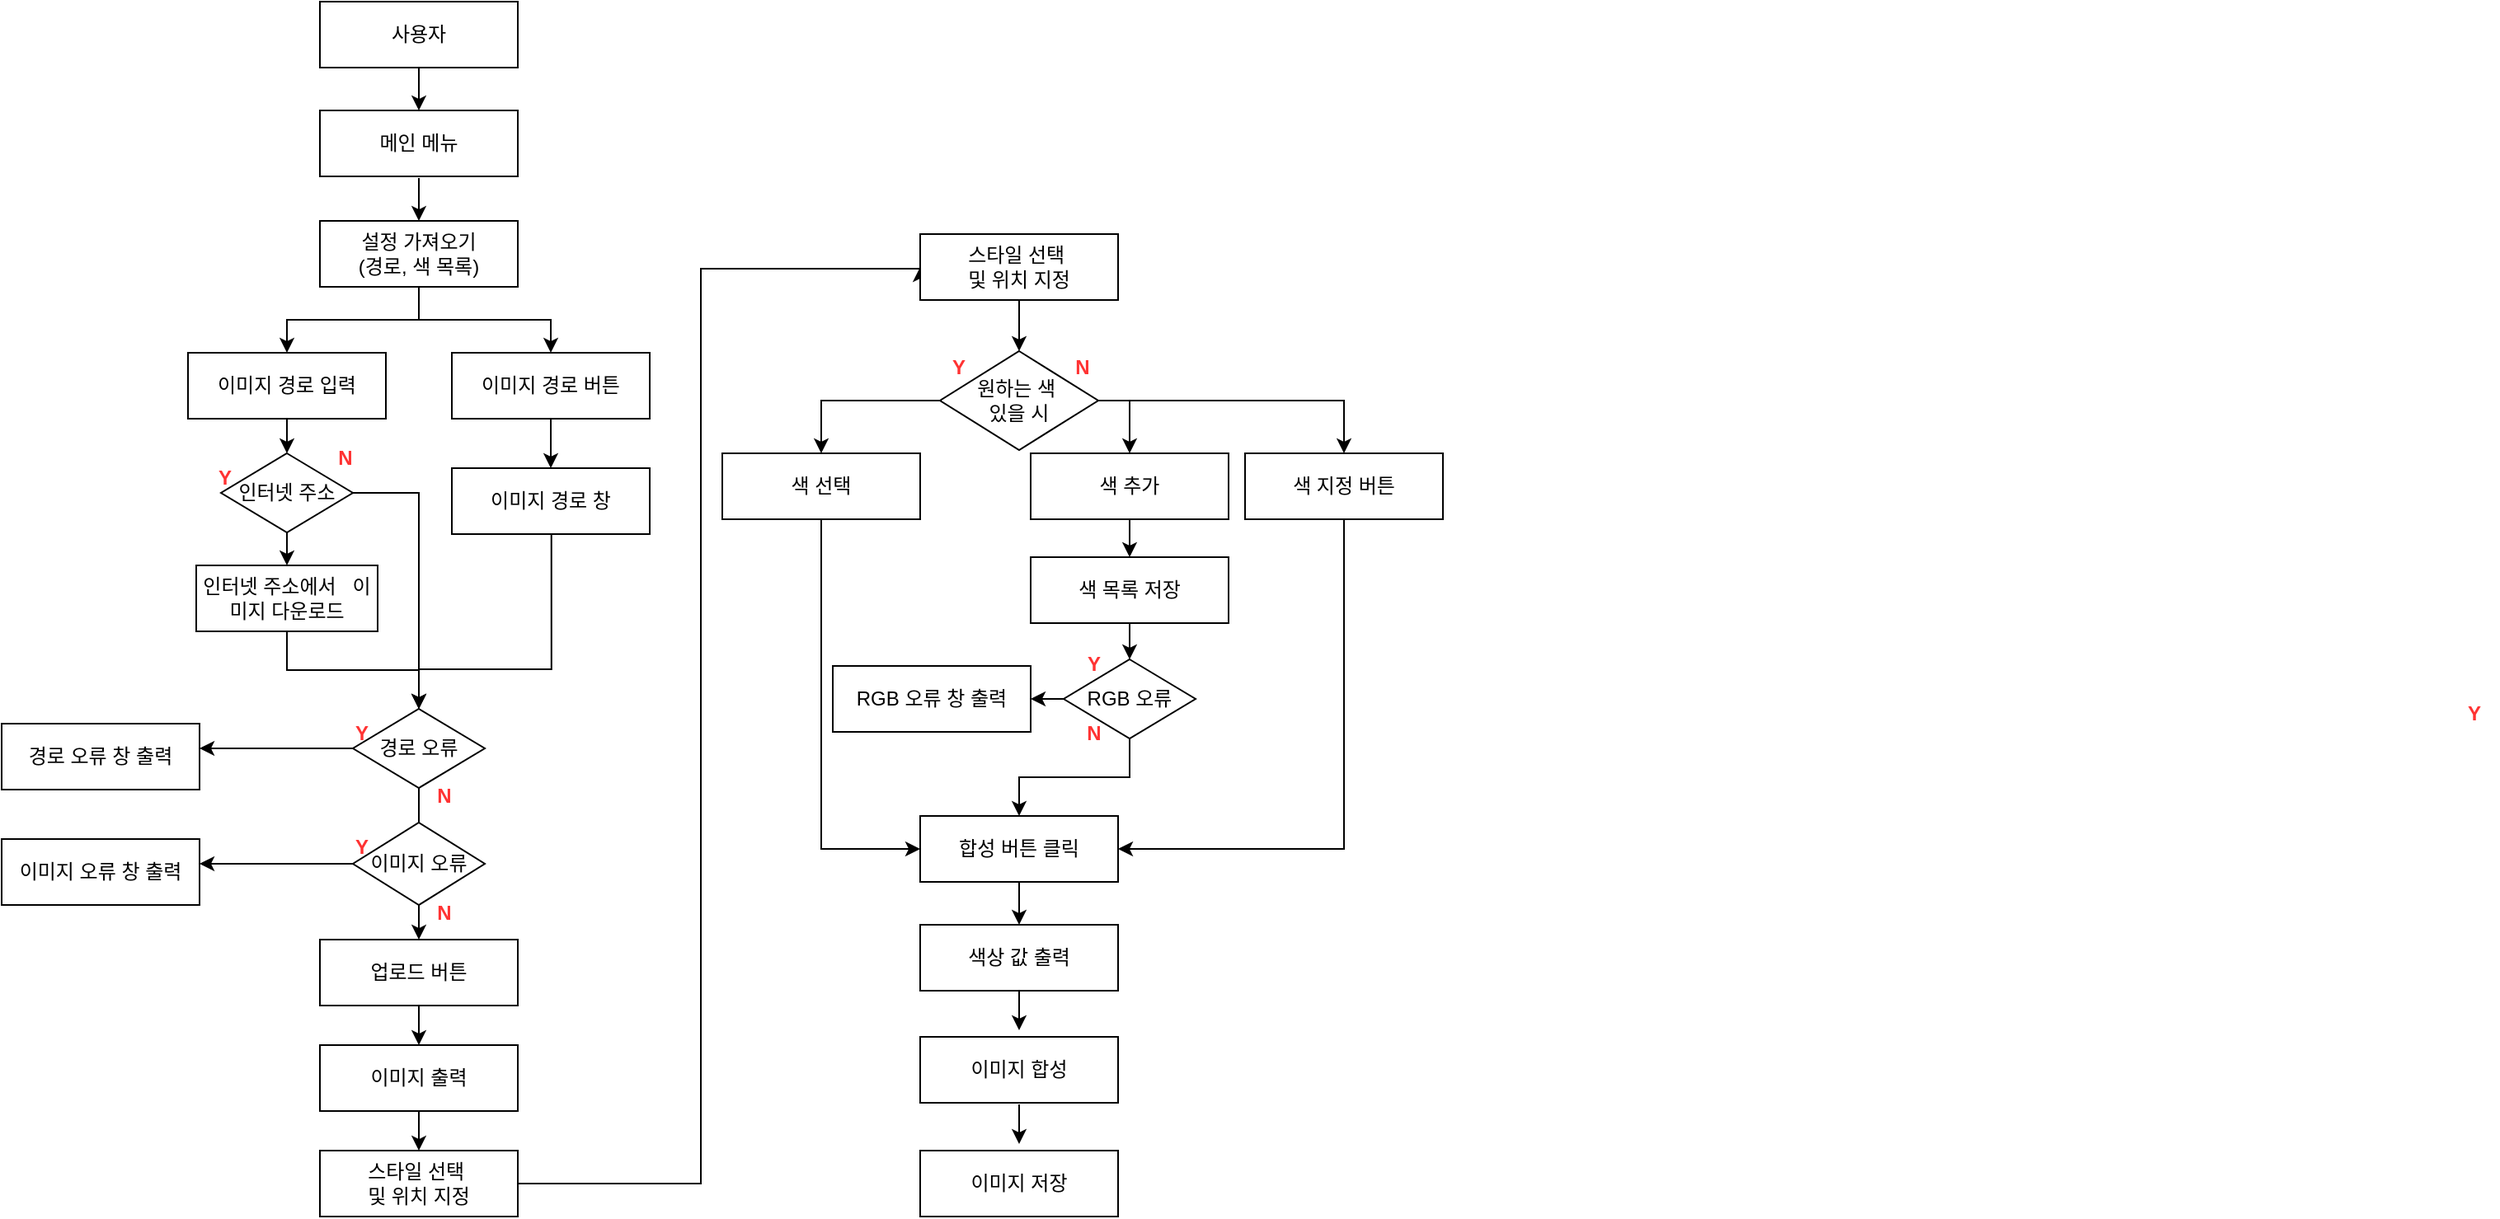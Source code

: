 <mxfile version="24.4.8" type="device">
  <diagram id="C5RBs43oDa-KdzZeNtuy" name="Page-1">
    <mxGraphModel dx="1195" dy="615" grid="1" gridSize="10" guides="1" tooltips="1" connect="1" arrows="1" fold="1" page="1" pageScale="1" pageWidth="827" pageHeight="1169" math="0" shadow="0">
      <root>
        <mxCell id="WIyWlLk6GJQsqaUBKTNV-0" />
        <mxCell id="WIyWlLk6GJQsqaUBKTNV-1" parent="WIyWlLk6GJQsqaUBKTNV-0" />
        <mxCell id="WIyWlLk6GJQsqaUBKTNV-3" value="메인 메뉴" style="rounded=1;whiteSpace=wrap;html=1;fontSize=12;glass=0;strokeWidth=1;shadow=0;arcSize=0;" parent="WIyWlLk6GJQsqaUBKTNV-1" vertex="1">
          <mxGeometry x="239" y="89" width="120" height="40" as="geometry" />
        </mxCell>
        <mxCell id="F_xe7TbDROOYynbk2gJU-1" value="이미지 경로 버튼" style="rounded=1;whiteSpace=wrap;html=1;fontSize=12;glass=0;strokeWidth=1;shadow=0;arcSize=0;" parent="WIyWlLk6GJQsqaUBKTNV-1" vertex="1">
          <mxGeometry x="319" y="236" width="120" height="40" as="geometry" />
        </mxCell>
        <mxCell id="F_xe7TbDROOYynbk2gJU-11" style="edgeStyle=orthogonalEdgeStyle;rounded=0;orthogonalLoop=1;jettySize=auto;html=1;exitX=0.503;exitY=0.95;exitDx=0;exitDy=0;entryX=0.5;entryY=0;entryDx=0;entryDy=0;exitPerimeter=0;" parent="WIyWlLk6GJQsqaUBKTNV-1" source="F_xe7TbDROOYynbk2gJU-4" edge="1">
          <mxGeometry relative="1" as="geometry">
            <mxPoint x="379" y="348" as="sourcePoint" />
            <mxPoint x="299" y="452" as="targetPoint" />
            <Array as="points">
              <mxPoint x="379" y="428" />
              <mxPoint x="299" y="428" />
            </Array>
          </mxGeometry>
        </mxCell>
        <mxCell id="F_xe7TbDROOYynbk2gJU-4" value="이미지 경로 창" style="rounded=1;whiteSpace=wrap;html=1;fontSize=12;glass=0;strokeWidth=1;shadow=0;arcSize=0;" parent="WIyWlLk6GJQsqaUBKTNV-1" vertex="1">
          <mxGeometry x="319" y="306" width="120" height="40" as="geometry" />
        </mxCell>
        <mxCell id="F_xe7TbDROOYynbk2gJU-7" value="" style="endArrow=classic;html=1;rounded=0;exitX=0.5;exitY=1;exitDx=0;exitDy=0;entryX=0.5;entryY=0;entryDx=0;entryDy=0;" parent="WIyWlLk6GJQsqaUBKTNV-1" source="F_xe7TbDROOYynbk2gJU-1" target="F_xe7TbDROOYynbk2gJU-4" edge="1">
          <mxGeometry width="50" height="50" relative="1" as="geometry">
            <mxPoint x="469" y="485" as="sourcePoint" />
            <mxPoint x="519" y="435" as="targetPoint" />
          </mxGeometry>
        </mxCell>
        <mxCell id="cR3Bwys2uu89FO36zkq3-2" style="edgeStyle=orthogonalEdgeStyle;rounded=0;orthogonalLoop=1;jettySize=auto;html=1;exitX=0.5;exitY=1;exitDx=0;exitDy=0;entryX=0.5;entryY=0;entryDx=0;entryDy=0;" parent="WIyWlLk6GJQsqaUBKTNV-1" source="F_xe7TbDROOYynbk2gJU-8" target="cR3Bwys2uu89FO36zkq3-0" edge="1">
          <mxGeometry relative="1" as="geometry" />
        </mxCell>
        <mxCell id="F_xe7TbDROOYynbk2gJU-8" value="이미지 경로 입력" style="rounded=1;whiteSpace=wrap;html=1;fontSize=12;glass=0;strokeWidth=1;shadow=0;arcSize=0;" parent="WIyWlLk6GJQsqaUBKTNV-1" vertex="1">
          <mxGeometry x="159" y="236" width="120" height="40" as="geometry" />
        </mxCell>
        <mxCell id="F_xe7TbDROOYynbk2gJU-18" style="edgeStyle=orthogonalEdgeStyle;rounded=0;orthogonalLoop=1;jettySize=auto;html=1;exitX=0;exitY=0.5;exitDx=0;exitDy=0;entryX=1;entryY=0.5;entryDx=0;entryDy=0;" parent="WIyWlLk6GJQsqaUBKTNV-1" source="F_xe7TbDROOYynbk2gJU-9" edge="1">
          <mxGeometry relative="1" as="geometry">
            <mxPoint x="166" y="476" as="targetPoint" />
          </mxGeometry>
        </mxCell>
        <mxCell id="F_xe7TbDROOYynbk2gJU-21" style="edgeStyle=orthogonalEdgeStyle;rounded=0;orthogonalLoop=1;jettySize=auto;html=1;exitX=0.5;exitY=1;exitDx=0;exitDy=0;entryX=0.5;entryY=0;entryDx=0;entryDy=0;" parent="WIyWlLk6GJQsqaUBKTNV-1" source="F_xe7TbDROOYynbk2gJU-9" edge="1">
          <mxGeometry relative="1" as="geometry">
            <mxPoint x="299" y="560" as="targetPoint" />
          </mxGeometry>
        </mxCell>
        <mxCell id="F_xe7TbDROOYynbk2gJU-9" value="경로 오류" style="rhombus;whiteSpace=wrap;html=1;" parent="WIyWlLk6GJQsqaUBKTNV-1" vertex="1">
          <mxGeometry x="259" y="452" width="80" height="48" as="geometry" />
        </mxCell>
        <mxCell id="F_xe7TbDROOYynbk2gJU-14" value="Y" style="text;html=1;align=center;verticalAlign=middle;resizable=0;points=[];autosize=1;fontColor=#FF3333;fontStyle=1" parent="WIyWlLk6GJQsqaUBKTNV-1" vertex="1">
          <mxGeometry x="249" y="452" width="30" height="30" as="geometry" />
        </mxCell>
        <mxCell id="F_xe7TbDROOYynbk2gJU-16" value="경로 오류 창 출력" style="rounded=0;whiteSpace=wrap;html=1;" parent="WIyWlLk6GJQsqaUBKTNV-1" vertex="1">
          <mxGeometry x="46" y="461" width="120" height="40" as="geometry" />
        </mxCell>
        <mxCell id="F_xe7TbDROOYynbk2gJU-19" value="N" style="text;html=1;align=center;verticalAlign=middle;resizable=0;points=[];autosize=1;fontColor=#FF3333;fontStyle=1" parent="WIyWlLk6GJQsqaUBKTNV-1" vertex="1">
          <mxGeometry x="299" y="490" width="30" height="30" as="geometry" />
        </mxCell>
        <mxCell id="F_xe7TbDROOYynbk2gJU-24" style="edgeStyle=orthogonalEdgeStyle;rounded=0;orthogonalLoop=1;jettySize=auto;html=1;exitX=0;exitY=0.5;exitDx=0;exitDy=0;entryX=1;entryY=0.5;entryDx=0;entryDy=0;" parent="WIyWlLk6GJQsqaUBKTNV-1" source="F_xe7TbDROOYynbk2gJU-22" edge="1">
          <mxGeometry relative="1" as="geometry">
            <mxPoint x="166" y="546" as="targetPoint" />
          </mxGeometry>
        </mxCell>
        <mxCell id="F_xe7TbDROOYynbk2gJU-33" style="edgeStyle=orthogonalEdgeStyle;rounded=0;orthogonalLoop=1;jettySize=auto;html=1;exitX=0.5;exitY=1;exitDx=0;exitDy=0;entryX=0.5;entryY=0;entryDx=0;entryDy=0;" parent="WIyWlLk6GJQsqaUBKTNV-1" source="F_xe7TbDROOYynbk2gJU-22" target="F_xe7TbDROOYynbk2gJU-32" edge="1">
          <mxGeometry relative="1" as="geometry" />
        </mxCell>
        <mxCell id="F_xe7TbDROOYynbk2gJU-22" value="이미지 오류" style="rhombus;whiteSpace=wrap;html=1;" parent="WIyWlLk6GJQsqaUBKTNV-1" vertex="1">
          <mxGeometry x="259" y="521" width="80" height="50" as="geometry" />
        </mxCell>
        <mxCell id="F_xe7TbDROOYynbk2gJU-23" value="이미지 오류 창 출력" style="rounded=0;whiteSpace=wrap;html=1;" parent="WIyWlLk6GJQsqaUBKTNV-1" vertex="1">
          <mxGeometry x="46" y="531" width="120" height="40" as="geometry" />
        </mxCell>
        <mxCell id="F_xe7TbDROOYynbk2gJU-27" style="edgeStyle=orthogonalEdgeStyle;rounded=0;orthogonalLoop=1;jettySize=auto;html=1;exitX=0.5;exitY=1;exitDx=0;exitDy=0;entryX=0.5;entryY=0;entryDx=0;entryDy=0;" parent="WIyWlLk6GJQsqaUBKTNV-1" source="F_xe7TbDROOYynbk2gJU-26" target="WIyWlLk6GJQsqaUBKTNV-3" edge="1">
          <mxGeometry relative="1" as="geometry" />
        </mxCell>
        <mxCell id="F_xe7TbDROOYynbk2gJU-26" value="사용자" style="rounded=1;whiteSpace=wrap;html=1;fontSize=12;glass=0;strokeWidth=1;shadow=0;arcSize=0;" parent="WIyWlLk6GJQsqaUBKTNV-1" vertex="1">
          <mxGeometry x="239" y="23" width="120" height="40" as="geometry" />
        </mxCell>
        <mxCell id="F_xe7TbDROOYynbk2gJU-30" value="Y" style="text;html=1;align=center;verticalAlign=middle;resizable=0;points=[];autosize=1;fontColor=#FF3333;fontStyle=1" parent="WIyWlLk6GJQsqaUBKTNV-1" vertex="1">
          <mxGeometry x="249" y="521" width="30" height="30" as="geometry" />
        </mxCell>
        <mxCell id="F_xe7TbDROOYynbk2gJU-31" value="N" style="text;html=1;align=center;verticalAlign=middle;resizable=0;points=[];autosize=1;fontColor=#FF3333;fontStyle=1" parent="WIyWlLk6GJQsqaUBKTNV-1" vertex="1">
          <mxGeometry x="299" y="561" width="30" height="30" as="geometry" />
        </mxCell>
        <mxCell id="UBPW31hqqWJ9olv7ByWD-2" style="edgeStyle=orthogonalEdgeStyle;rounded=0;orthogonalLoop=1;jettySize=auto;html=1;exitX=0.5;exitY=1;exitDx=0;exitDy=0;entryX=0.5;entryY=0;entryDx=0;entryDy=0;" parent="WIyWlLk6GJQsqaUBKTNV-1" source="F_xe7TbDROOYynbk2gJU-32" target="UBPW31hqqWJ9olv7ByWD-1" edge="1">
          <mxGeometry relative="1" as="geometry">
            <mxPoint x="299.276" y="646" as="targetPoint" />
          </mxGeometry>
        </mxCell>
        <mxCell id="F_xe7TbDROOYynbk2gJU-32" value="업로드 버튼" style="rounded=0;whiteSpace=wrap;html=1;" parent="WIyWlLk6GJQsqaUBKTNV-1" vertex="1">
          <mxGeometry x="239" y="592" width="120" height="40" as="geometry" />
        </mxCell>
        <mxCell id="cR3Bwys2uu89FO36zkq3-9" style="edgeStyle=orthogonalEdgeStyle;rounded=0;orthogonalLoop=1;jettySize=auto;html=1;exitX=1;exitY=0.5;exitDx=0;exitDy=0;entryX=0.5;entryY=0;entryDx=0;entryDy=0;" parent="WIyWlLk6GJQsqaUBKTNV-1" source="cR3Bwys2uu89FO36zkq3-0" target="F_xe7TbDROOYynbk2gJU-9" edge="1">
          <mxGeometry relative="1" as="geometry" />
        </mxCell>
        <mxCell id="cR3Bwys2uu89FO36zkq3-10" style="edgeStyle=orthogonalEdgeStyle;rounded=0;orthogonalLoop=1;jettySize=auto;html=1;exitX=0.5;exitY=1;exitDx=0;exitDy=0;entryX=0.5;entryY=0;entryDx=0;entryDy=0;" parent="WIyWlLk6GJQsqaUBKTNV-1" source="cR3Bwys2uu89FO36zkq3-0" target="cR3Bwys2uu89FO36zkq3-4" edge="1">
          <mxGeometry relative="1" as="geometry" />
        </mxCell>
        <mxCell id="cR3Bwys2uu89FO36zkq3-0" value="인터넷 주소" style="rhombus;whiteSpace=wrap;html=1;" parent="WIyWlLk6GJQsqaUBKTNV-1" vertex="1">
          <mxGeometry x="179" y="297" width="80" height="48" as="geometry" />
        </mxCell>
        <mxCell id="cR3Bwys2uu89FO36zkq3-3" value="Y" style="text;html=1;align=center;verticalAlign=middle;resizable=0;points=[];autosize=1;fontColor=#FF3333;fontStyle=1" parent="WIyWlLk6GJQsqaUBKTNV-1" vertex="1">
          <mxGeometry x="166" y="297" width="30" height="30" as="geometry" />
        </mxCell>
        <mxCell id="cR3Bwys2uu89FO36zkq3-11" style="edgeStyle=orthogonalEdgeStyle;rounded=0;orthogonalLoop=1;jettySize=auto;html=1;exitX=0.5;exitY=1;exitDx=0;exitDy=0;entryX=0.5;entryY=0;entryDx=0;entryDy=0;" parent="WIyWlLk6GJQsqaUBKTNV-1" source="cR3Bwys2uu89FO36zkq3-4" target="F_xe7TbDROOYynbk2gJU-9" edge="1">
          <mxGeometry relative="1" as="geometry" />
        </mxCell>
        <mxCell id="cR3Bwys2uu89FO36zkq3-4" value="인터넷 주소에서&amp;nbsp; &amp;nbsp;이미지 다운로드" style="rounded=1;whiteSpace=wrap;html=1;fontSize=12;glass=0;strokeWidth=1;shadow=0;arcSize=0;" parent="WIyWlLk6GJQsqaUBKTNV-1" vertex="1">
          <mxGeometry x="164" y="365" width="110" height="40" as="geometry" />
        </mxCell>
        <mxCell id="cR3Bwys2uu89FO36zkq3-8" value="N" style="text;html=1;align=center;verticalAlign=middle;resizable=0;points=[];autosize=1;fontColor=#FF3333;fontStyle=1" parent="WIyWlLk6GJQsqaUBKTNV-1" vertex="1">
          <mxGeometry x="239" y="285" width="30" height="30" as="geometry" />
        </mxCell>
        <mxCell id="UBPW31hqqWJ9olv7ByWD-1" value="이미지 출력" style="rounded=0;whiteSpace=wrap;html=1;" parent="WIyWlLk6GJQsqaUBKTNV-1" vertex="1">
          <mxGeometry x="239" y="656" width="120" height="40" as="geometry" />
        </mxCell>
        <mxCell id="UBPW31hqqWJ9olv7ByWD-4" style="edgeStyle=orthogonalEdgeStyle;rounded=0;orthogonalLoop=1;jettySize=auto;html=1;exitX=0.5;exitY=1;exitDx=0;exitDy=0;entryX=0.5;entryY=0;entryDx=0;entryDy=0;" parent="WIyWlLk6GJQsqaUBKTNV-1" target="UBPW31hqqWJ9olv7ByWD-5" edge="1">
          <mxGeometry relative="1" as="geometry">
            <mxPoint x="299.276" y="710" as="targetPoint" />
            <mxPoint x="299" y="696" as="sourcePoint" />
          </mxGeometry>
        </mxCell>
        <mxCell id="UBPW31hqqWJ9olv7ByWD-7" style="edgeStyle=orthogonalEdgeStyle;rounded=0;orthogonalLoop=1;jettySize=auto;html=1;exitX=1;exitY=0.5;exitDx=0;exitDy=0;entryX=0;entryY=0.5;entryDx=0;entryDy=0;" parent="WIyWlLk6GJQsqaUBKTNV-1" source="UBPW31hqqWJ9olv7ByWD-5" target="UBPW31hqqWJ9olv7ByWD-6" edge="1">
          <mxGeometry relative="1" as="geometry">
            <Array as="points">
              <mxPoint x="470" y="740" />
              <mxPoint x="470" y="185" />
              <mxPoint x="603" y="185" />
            </Array>
          </mxGeometry>
        </mxCell>
        <mxCell id="UBPW31hqqWJ9olv7ByWD-5" value="스타일 선택&amp;nbsp;&lt;div&gt;및 위치 지정&lt;/div&gt;" style="rounded=0;whiteSpace=wrap;html=1;" parent="WIyWlLk6GJQsqaUBKTNV-1" vertex="1">
          <mxGeometry x="239" y="720" width="120" height="40" as="geometry" />
        </mxCell>
        <mxCell id="UBPW31hqqWJ9olv7ByWD-16" style="edgeStyle=orthogonalEdgeStyle;rounded=0;orthogonalLoop=1;jettySize=auto;html=1;exitX=0.5;exitY=1;exitDx=0;exitDy=0;entryX=0.5;entryY=0;entryDx=0;entryDy=0;" parent="WIyWlLk6GJQsqaUBKTNV-1" source="UBPW31hqqWJ9olv7ByWD-6" target="UBPW31hqqWJ9olv7ByWD-13" edge="1">
          <mxGeometry relative="1" as="geometry" />
        </mxCell>
        <mxCell id="UBPW31hqqWJ9olv7ByWD-6" value="스타일 선택&amp;nbsp;&lt;div&gt;및 위치 지정&lt;/div&gt;" style="rounded=0;whiteSpace=wrap;html=1;" parent="WIyWlLk6GJQsqaUBKTNV-1" vertex="1">
          <mxGeometry x="603" y="164" width="120" height="40" as="geometry" />
        </mxCell>
        <mxCell id="PwpC6K-hRTQMMS9QJGnX-9" style="edgeStyle=orthogonalEdgeStyle;rounded=0;orthogonalLoop=1;jettySize=auto;html=1;exitX=1;exitY=0.5;exitDx=0;exitDy=0;entryX=0.5;entryY=0;entryDx=0;entryDy=0;" edge="1" parent="WIyWlLk6GJQsqaUBKTNV-1" source="UBPW31hqqWJ9olv7ByWD-13" target="UBPW31hqqWJ9olv7ByWD-21">
          <mxGeometry relative="1" as="geometry" />
        </mxCell>
        <mxCell id="PwpC6K-hRTQMMS9QJGnX-10" style="edgeStyle=orthogonalEdgeStyle;rounded=0;orthogonalLoop=1;jettySize=auto;html=1;exitX=1;exitY=0.5;exitDx=0;exitDy=0;entryX=0.5;entryY=0;entryDx=0;entryDy=0;" edge="1" parent="WIyWlLk6GJQsqaUBKTNV-1" source="UBPW31hqqWJ9olv7ByWD-13" target="UBPW31hqqWJ9olv7ByWD-24">
          <mxGeometry relative="1" as="geometry" />
        </mxCell>
        <mxCell id="PwpC6K-hRTQMMS9QJGnX-18" style="edgeStyle=orthogonalEdgeStyle;rounded=0;orthogonalLoop=1;jettySize=auto;html=1;exitX=0;exitY=0.5;exitDx=0;exitDy=0;entryX=0.5;entryY=0;entryDx=0;entryDy=0;" edge="1" parent="WIyWlLk6GJQsqaUBKTNV-1" source="UBPW31hqqWJ9olv7ByWD-13" target="UBPW31hqqWJ9olv7ByWD-18">
          <mxGeometry relative="1" as="geometry" />
        </mxCell>
        <mxCell id="UBPW31hqqWJ9olv7ByWD-13" value="원하는 색&amp;nbsp;&lt;div&gt;있을 시&lt;/div&gt;" style="rhombus;whiteSpace=wrap;html=1;" parent="WIyWlLk6GJQsqaUBKTNV-1" vertex="1">
          <mxGeometry x="615" y="235" width="96" height="60" as="geometry" />
        </mxCell>
        <mxCell id="UBPW31hqqWJ9olv7ByWD-14" value="Y" style="text;html=1;align=center;verticalAlign=middle;resizable=0;points=[];autosize=1;fontColor=#FF3333;fontStyle=1" parent="WIyWlLk6GJQsqaUBKTNV-1" vertex="1">
          <mxGeometry x="1530" y="440" width="30" height="30" as="geometry" />
        </mxCell>
        <mxCell id="UBPW31hqqWJ9olv7ByWD-15" value="N" style="text;html=1;align=center;verticalAlign=middle;resizable=0;points=[];autosize=1;fontColor=#FF3333;fontStyle=1" parent="WIyWlLk6GJQsqaUBKTNV-1" vertex="1">
          <mxGeometry x="685.5" y="230" width="30" height="30" as="geometry" />
        </mxCell>
        <mxCell id="PwpC6K-hRTQMMS9QJGnX-26" style="edgeStyle=orthogonalEdgeStyle;rounded=0;orthogonalLoop=1;jettySize=auto;html=1;exitX=0.5;exitY=1;exitDx=0;exitDy=0;entryX=0;entryY=0.5;entryDx=0;entryDy=0;" edge="1" parent="WIyWlLk6GJQsqaUBKTNV-1" source="UBPW31hqqWJ9olv7ByWD-18" target="UBPW31hqqWJ9olv7ByWD-26">
          <mxGeometry relative="1" as="geometry" />
        </mxCell>
        <mxCell id="UBPW31hqqWJ9olv7ByWD-18" value="색 선택" style="rounded=0;whiteSpace=wrap;html=1;" parent="WIyWlLk6GJQsqaUBKTNV-1" vertex="1">
          <mxGeometry x="483" y="297" width="120" height="40" as="geometry" />
        </mxCell>
        <mxCell id="UBPW31hqqWJ9olv7ByWD-20" value="Y" style="text;html=1;align=center;verticalAlign=middle;resizable=0;points=[];autosize=1;fontColor=#FF3333;fontStyle=1" parent="WIyWlLk6GJQsqaUBKTNV-1" vertex="1">
          <mxGeometry x="610.5" y="230" width="30" height="30" as="geometry" />
        </mxCell>
        <mxCell id="PwpC6K-hRTQMMS9QJGnX-12" style="edgeStyle=orthogonalEdgeStyle;rounded=0;orthogonalLoop=1;jettySize=auto;html=1;exitX=0.5;exitY=1;exitDx=0;exitDy=0;entryX=0.5;entryY=0;entryDx=0;entryDy=0;" edge="1" parent="WIyWlLk6GJQsqaUBKTNV-1" source="UBPW31hqqWJ9olv7ByWD-21" target="PwpC6K-hRTQMMS9QJGnX-11">
          <mxGeometry relative="1" as="geometry" />
        </mxCell>
        <mxCell id="UBPW31hqqWJ9olv7ByWD-21" value="색 추가" style="rounded=0;whiteSpace=wrap;html=1;" parent="WIyWlLk6GJQsqaUBKTNV-1" vertex="1">
          <mxGeometry x="670" y="297" width="120" height="40" as="geometry" />
        </mxCell>
        <mxCell id="PwpC6K-hRTQMMS9QJGnX-29" style="edgeStyle=orthogonalEdgeStyle;rounded=0;orthogonalLoop=1;jettySize=auto;html=1;exitX=0.5;exitY=1;exitDx=0;exitDy=0;entryX=1;entryY=0.5;entryDx=0;entryDy=0;" edge="1" parent="WIyWlLk6GJQsqaUBKTNV-1" source="UBPW31hqqWJ9olv7ByWD-24" target="UBPW31hqqWJ9olv7ByWD-26">
          <mxGeometry relative="1" as="geometry" />
        </mxCell>
        <mxCell id="UBPW31hqqWJ9olv7ByWD-24" value="색 지정 버튼" style="rounded=0;whiteSpace=wrap;html=1;" parent="WIyWlLk6GJQsqaUBKTNV-1" vertex="1">
          <mxGeometry x="800" y="297" width="120" height="40" as="geometry" />
        </mxCell>
        <mxCell id="UBPW31hqqWJ9olv7ByWD-31" style="edgeStyle=orthogonalEdgeStyle;rounded=0;orthogonalLoop=1;jettySize=auto;html=1;exitX=0.5;exitY=1;exitDx=0;exitDy=0;entryX=0.5;entryY=0;entryDx=0;entryDy=0;" parent="WIyWlLk6GJQsqaUBKTNV-1" source="UBPW31hqqWJ9olv7ByWD-26" target="UBPW31hqqWJ9olv7ByWD-30" edge="1">
          <mxGeometry relative="1" as="geometry" />
        </mxCell>
        <mxCell id="UBPW31hqqWJ9olv7ByWD-26" value="합성 버튼 클릭" style="rounded=0;whiteSpace=wrap;html=1;" parent="WIyWlLk6GJQsqaUBKTNV-1" vertex="1">
          <mxGeometry x="603" y="517" width="120" height="40" as="geometry" />
        </mxCell>
        <mxCell id="UBPW31hqqWJ9olv7ByWD-30" value="색상 값 출력" style="rounded=0;whiteSpace=wrap;html=1;" parent="WIyWlLk6GJQsqaUBKTNV-1" vertex="1">
          <mxGeometry x="603" y="583" width="120" height="40" as="geometry" />
        </mxCell>
        <mxCell id="UBPW31hqqWJ9olv7ByWD-33" style="edgeStyle=orthogonalEdgeStyle;rounded=0;orthogonalLoop=1;jettySize=auto;html=1;exitX=0.5;exitY=1;exitDx=0;exitDy=0;" parent="WIyWlLk6GJQsqaUBKTNV-1" source="UBPW31hqqWJ9olv7ByWD-30" edge="1">
          <mxGeometry relative="1" as="geometry">
            <mxPoint x="662.58" y="625" as="sourcePoint" />
            <mxPoint x="663" y="647" as="targetPoint" />
          </mxGeometry>
        </mxCell>
        <mxCell id="PwpC6K-hRTQMMS9QJGnX-1" value="이미지 합성" style="rounded=0;whiteSpace=wrap;html=1;" vertex="1" parent="WIyWlLk6GJQsqaUBKTNV-1">
          <mxGeometry x="603" y="651" width="120" height="40" as="geometry" />
        </mxCell>
        <mxCell id="PwpC6K-hRTQMMS9QJGnX-2" style="edgeStyle=orthogonalEdgeStyle;rounded=0;orthogonalLoop=1;jettySize=auto;html=1;exitX=0.5;exitY=1;exitDx=0;exitDy=0;" edge="1" parent="WIyWlLk6GJQsqaUBKTNV-1">
          <mxGeometry relative="1" as="geometry">
            <mxPoint x="663" y="692" as="sourcePoint" />
            <mxPoint x="663" y="716" as="targetPoint" />
          </mxGeometry>
        </mxCell>
        <mxCell id="PwpC6K-hRTQMMS9QJGnX-3" value="이미지 저장" style="rounded=0;whiteSpace=wrap;html=1;" vertex="1" parent="WIyWlLk6GJQsqaUBKTNV-1">
          <mxGeometry x="603" y="720" width="120" height="40" as="geometry" />
        </mxCell>
        <mxCell id="PwpC6K-hRTQMMS9QJGnX-7" style="edgeStyle=orthogonalEdgeStyle;rounded=0;orthogonalLoop=1;jettySize=auto;html=1;exitX=0.5;exitY=1;exitDx=0;exitDy=0;entryX=0.5;entryY=0;entryDx=0;entryDy=0;" edge="1" parent="WIyWlLk6GJQsqaUBKTNV-1" source="PwpC6K-hRTQMMS9QJGnX-5" target="F_xe7TbDROOYynbk2gJU-8">
          <mxGeometry relative="1" as="geometry" />
        </mxCell>
        <mxCell id="PwpC6K-hRTQMMS9QJGnX-8" style="edgeStyle=orthogonalEdgeStyle;rounded=0;orthogonalLoop=1;jettySize=auto;html=1;exitX=0.5;exitY=1;exitDx=0;exitDy=0;" edge="1" parent="WIyWlLk6GJQsqaUBKTNV-1" source="PwpC6K-hRTQMMS9QJGnX-5" target="F_xe7TbDROOYynbk2gJU-1">
          <mxGeometry relative="1" as="geometry" />
        </mxCell>
        <mxCell id="PwpC6K-hRTQMMS9QJGnX-5" value="설정 가져오기&lt;div&gt;(경로, 색 목록)&lt;/div&gt;" style="rounded=1;whiteSpace=wrap;html=1;fontSize=12;glass=0;strokeWidth=1;shadow=0;arcSize=0;" vertex="1" parent="WIyWlLk6GJQsqaUBKTNV-1">
          <mxGeometry x="239" y="156" width="120" height="40" as="geometry" />
        </mxCell>
        <mxCell id="PwpC6K-hRTQMMS9QJGnX-6" style="edgeStyle=orthogonalEdgeStyle;rounded=0;orthogonalLoop=1;jettySize=auto;html=1;exitX=0.5;exitY=1;exitDx=0;exitDy=0;entryX=0.5;entryY=0;entryDx=0;entryDy=0;" edge="1" parent="WIyWlLk6GJQsqaUBKTNV-1" target="PwpC6K-hRTQMMS9QJGnX-5">
          <mxGeometry relative="1" as="geometry">
            <mxPoint x="299" y="130" as="sourcePoint" />
          </mxGeometry>
        </mxCell>
        <mxCell id="PwpC6K-hRTQMMS9QJGnX-28" style="edgeStyle=orthogonalEdgeStyle;rounded=0;orthogonalLoop=1;jettySize=auto;html=1;exitX=0.5;exitY=1;exitDx=0;exitDy=0;entryX=0.5;entryY=0;entryDx=0;entryDy=0;" edge="1" parent="WIyWlLk6GJQsqaUBKTNV-1" source="PwpC6K-hRTQMMS9QJGnX-11" target="PwpC6K-hRTQMMS9QJGnX-21">
          <mxGeometry relative="1" as="geometry" />
        </mxCell>
        <mxCell id="PwpC6K-hRTQMMS9QJGnX-11" value="색 목록 저장" style="rounded=0;whiteSpace=wrap;html=1;" vertex="1" parent="WIyWlLk6GJQsqaUBKTNV-1">
          <mxGeometry x="670" y="360" width="120" height="40" as="geometry" />
        </mxCell>
        <mxCell id="PwpC6K-hRTQMMS9QJGnX-25" style="edgeStyle=orthogonalEdgeStyle;rounded=0;orthogonalLoop=1;jettySize=auto;html=1;exitX=0;exitY=0.5;exitDx=0;exitDy=0;entryX=1;entryY=0.5;entryDx=0;entryDy=0;" edge="1" parent="WIyWlLk6GJQsqaUBKTNV-1" source="PwpC6K-hRTQMMS9QJGnX-21" target="PwpC6K-hRTQMMS9QJGnX-24">
          <mxGeometry relative="1" as="geometry" />
        </mxCell>
        <mxCell id="PwpC6K-hRTQMMS9QJGnX-27" style="edgeStyle=orthogonalEdgeStyle;rounded=0;orthogonalLoop=1;jettySize=auto;html=1;exitX=0.5;exitY=1;exitDx=0;exitDy=0;entryX=0.5;entryY=0;entryDx=0;entryDy=0;" edge="1" parent="WIyWlLk6GJQsqaUBKTNV-1" source="PwpC6K-hRTQMMS9QJGnX-21" target="UBPW31hqqWJ9olv7ByWD-26">
          <mxGeometry relative="1" as="geometry" />
        </mxCell>
        <mxCell id="PwpC6K-hRTQMMS9QJGnX-21" value="RGB 오류" style="rhombus;whiteSpace=wrap;html=1;" vertex="1" parent="WIyWlLk6GJQsqaUBKTNV-1">
          <mxGeometry x="690" y="422" width="80" height="48" as="geometry" />
        </mxCell>
        <mxCell id="PwpC6K-hRTQMMS9QJGnX-22" value="N" style="text;html=1;align=center;verticalAlign=middle;resizable=0;points=[];autosize=1;fontColor=#FF3333;fontStyle=1" vertex="1" parent="WIyWlLk6GJQsqaUBKTNV-1">
          <mxGeometry x="693" y="452" width="30" height="30" as="geometry" />
        </mxCell>
        <mxCell id="PwpC6K-hRTQMMS9QJGnX-23" value="Y" style="text;html=1;align=center;verticalAlign=middle;resizable=0;points=[];autosize=1;fontColor=#FF3333;fontStyle=1" vertex="1" parent="WIyWlLk6GJQsqaUBKTNV-1">
          <mxGeometry x="693" y="410" width="30" height="30" as="geometry" />
        </mxCell>
        <mxCell id="PwpC6K-hRTQMMS9QJGnX-24" value="RGB 오류 창 출력" style="rounded=0;whiteSpace=wrap;html=1;" vertex="1" parent="WIyWlLk6GJQsqaUBKTNV-1">
          <mxGeometry x="550" y="426" width="120" height="40" as="geometry" />
        </mxCell>
      </root>
    </mxGraphModel>
  </diagram>
</mxfile>

